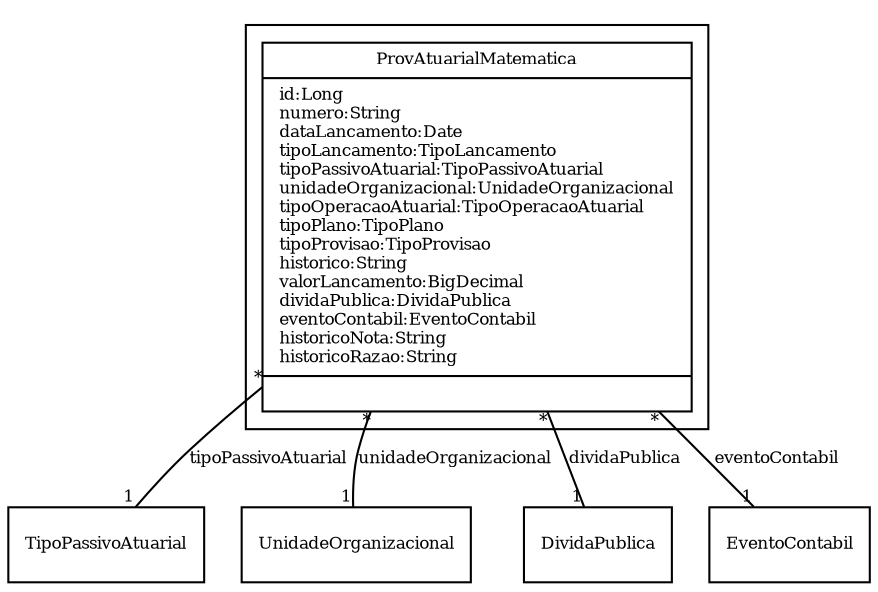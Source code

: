 digraph G{
fontname = "Times-Roman"
fontsize = 8

node [
        fontname = "Times-Roman"
        fontsize = 8
        shape = "record"
]

edge [
        fontname = "Times-Roman"
        fontsize = 8
]

subgraph clusterPROVISAO_MATEMATICA_PREVIDENCIARIA
{
ProvAtuarialMatematica [label = "{ProvAtuarialMatematica|id:Long\lnumero:String\ldataLancamento:Date\ltipoLancamento:TipoLancamento\ltipoPassivoAtuarial:TipoPassivoAtuarial\lunidadeOrganizacional:UnidadeOrganizacional\ltipoOperacaoAtuarial:TipoOperacaoAtuarial\ltipoPlano:TipoPlano\ltipoProvisao:TipoProvisao\lhistorico:String\lvalorLancamento:BigDecimal\ldividaPublica:DividaPublica\leventoContabil:EventoContabil\lhistoricoNota:String\lhistoricoRazao:String\l|\l}"]
}
edge [arrowhead = "none" headlabel = "1" taillabel = "*"] ProvAtuarialMatematica -> TipoPassivoAtuarial [label = "tipoPassivoAtuarial"]
edge [arrowhead = "none" headlabel = "1" taillabel = "*"] ProvAtuarialMatematica -> UnidadeOrganizacional [label = "unidadeOrganizacional"]
edge [arrowhead = "none" headlabel = "1" taillabel = "*"] ProvAtuarialMatematica -> DividaPublica [label = "dividaPublica"]
edge [arrowhead = "none" headlabel = "1" taillabel = "*"] ProvAtuarialMatematica -> EventoContabil [label = "eventoContabil"]
}
